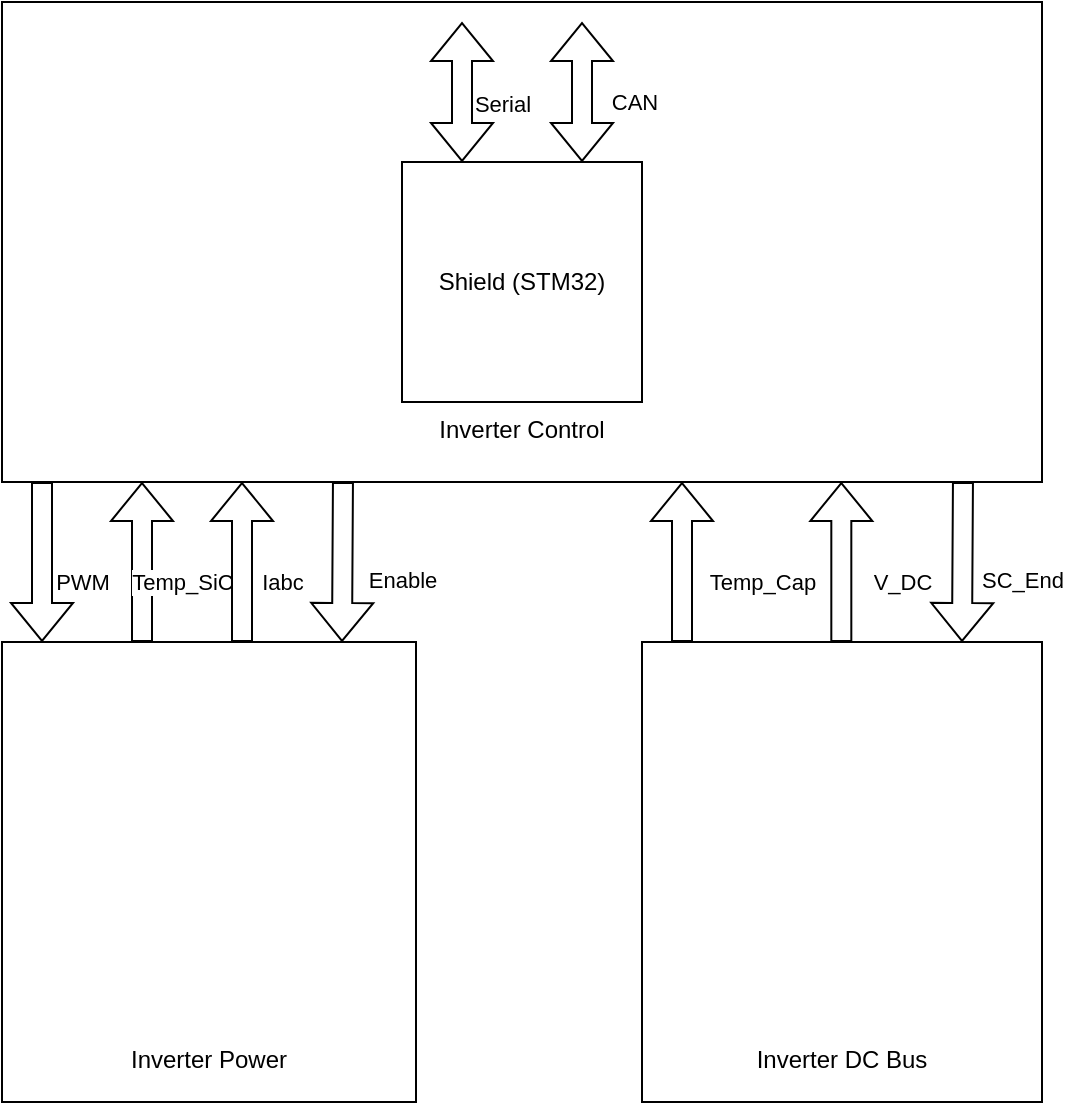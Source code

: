 <mxfile version="21.6.9" type="github">
  <diagram name="Página-1" id="Jy2laTJSRQjfN95-dnM8">
    <mxGraphModel dx="989" dy="571" grid="1" gridSize="10" guides="1" tooltips="1" connect="1" arrows="1" fold="1" page="1" pageScale="1" pageWidth="827" pageHeight="1169" math="0" shadow="0">
      <root>
        <mxCell id="0" />
        <mxCell id="1" parent="0" />
        <mxCell id="A1l-bd0E0Y_Q0n0ILJGn-7" value="&lt;br&gt;&lt;br&gt;&lt;br&gt;&lt;br&gt;&lt;br&gt;&lt;br&gt;&lt;br&gt;&lt;br&gt;&lt;br&gt;&lt;br&gt;&lt;br&gt;&lt;br&gt;&lt;br&gt;Inverter Control" style="rounded=0;whiteSpace=wrap;html=1;" vertex="1" parent="1">
          <mxGeometry x="160" width="520" height="240" as="geometry" />
        </mxCell>
        <mxCell id="r6BQJi9y0me9pl01Vemt-1" value="Shield (STM32)" style="whiteSpace=wrap;html=1;aspect=fixed;" parent="1" vertex="1">
          <mxGeometry x="360" y="80" width="120" height="120" as="geometry" />
        </mxCell>
        <mxCell id="A1l-bd0E0Y_Q0n0ILJGn-2" value="" style="shape=flexArrow;endArrow=classic;startArrow=classic;html=1;rounded=0;" edge="1" parent="1">
          <mxGeometry width="100" height="100" relative="1" as="geometry">
            <mxPoint x="450" y="80" as="sourcePoint" />
            <mxPoint x="450" y="10" as="targetPoint" />
          </mxGeometry>
        </mxCell>
        <mxCell id="A1l-bd0E0Y_Q0n0ILJGn-3" value="CAN" style="edgeLabel;html=1;align=center;verticalAlign=middle;resizable=0;points=[];" vertex="1" connectable="0" parent="A1l-bd0E0Y_Q0n0ILJGn-2">
          <mxGeometry x="-0.449" y="-1" relative="1" as="geometry">
            <mxPoint x="25" y="-11" as="offset" />
          </mxGeometry>
        </mxCell>
        <mxCell id="A1l-bd0E0Y_Q0n0ILJGn-4" value="" style="shape=flexArrow;endArrow=classic;startArrow=classic;html=1;rounded=0;" edge="1" parent="1">
          <mxGeometry width="100" height="100" relative="1" as="geometry">
            <mxPoint x="390" y="80" as="sourcePoint" />
            <mxPoint x="390" y="10" as="targetPoint" />
          </mxGeometry>
        </mxCell>
        <mxCell id="A1l-bd0E0Y_Q0n0ILJGn-5" value="Serial" style="edgeLabel;html=1;align=center;verticalAlign=middle;resizable=0;points=[];" vertex="1" connectable="0" parent="A1l-bd0E0Y_Q0n0ILJGn-4">
          <mxGeometry x="0.162" y="-2" relative="1" as="geometry">
            <mxPoint x="18" y="11" as="offset" />
          </mxGeometry>
        </mxCell>
        <mxCell id="A1l-bd0E0Y_Q0n0ILJGn-8" value="&lt;br&gt;&lt;br&gt;&lt;br&gt;&lt;br&gt;&lt;br&gt;&lt;br&gt;&lt;br&gt;&lt;br&gt;&lt;br&gt;&lt;br&gt;&lt;br&gt;&lt;br&gt;&lt;br&gt;Inverter Power" style="rounded=0;whiteSpace=wrap;html=1;" vertex="1" parent="1">
          <mxGeometry x="160" y="320" width="207" height="230" as="geometry" />
        </mxCell>
        <mxCell id="A1l-bd0E0Y_Q0n0ILJGn-9" value="&lt;br&gt;&lt;br&gt;&lt;br&gt;&lt;br&gt;&lt;br&gt;&lt;br&gt;&lt;br&gt;&lt;br&gt;&lt;br&gt;&lt;br&gt;&lt;br&gt;&lt;br&gt;&lt;br&gt;Inverter DC Bus" style="rounded=0;whiteSpace=wrap;html=1;" vertex="1" parent="1">
          <mxGeometry x="480" y="320" width="200" height="230" as="geometry" />
        </mxCell>
        <mxCell id="A1l-bd0E0Y_Q0n0ILJGn-10" value="" style="shape=flexArrow;endArrow=classic;html=1;rounded=0;" edge="1" parent="1">
          <mxGeometry width="50" height="50" relative="1" as="geometry">
            <mxPoint x="180" y="240" as="sourcePoint" />
            <mxPoint x="180" y="320" as="targetPoint" />
          </mxGeometry>
        </mxCell>
        <mxCell id="A1l-bd0E0Y_Q0n0ILJGn-11" value="PWM" style="edgeLabel;html=1;align=center;verticalAlign=middle;resizable=0;points=[];" vertex="1" connectable="0" parent="A1l-bd0E0Y_Q0n0ILJGn-10">
          <mxGeometry x="0.798" y="-4" relative="1" as="geometry">
            <mxPoint x="24" y="-22" as="offset" />
          </mxGeometry>
        </mxCell>
        <mxCell id="A1l-bd0E0Y_Q0n0ILJGn-12" value="" style="shape=flexArrow;endArrow=classic;html=1;rounded=0;exitX=0.286;exitY=-0.015;exitDx=0;exitDy=0;exitPerimeter=0;" edge="1" parent="1">
          <mxGeometry width="50" height="50" relative="1" as="geometry">
            <mxPoint x="230.002" y="320.0" as="sourcePoint" />
            <mxPoint x="230" y="240" as="targetPoint" />
          </mxGeometry>
        </mxCell>
        <mxCell id="A1l-bd0E0Y_Q0n0ILJGn-13" value="Temp_SiC" style="edgeLabel;html=1;align=center;verticalAlign=middle;resizable=0;points=[];" vertex="1" connectable="0" parent="A1l-bd0E0Y_Q0n0ILJGn-12">
          <mxGeometry x="0.798" y="-4" relative="1" as="geometry">
            <mxPoint x="16" y="42" as="offset" />
          </mxGeometry>
        </mxCell>
        <mxCell id="A1l-bd0E0Y_Q0n0ILJGn-14" value="" style="shape=flexArrow;endArrow=classic;html=1;rounded=0;exitX=0.286;exitY=-0.015;exitDx=0;exitDy=0;exitPerimeter=0;" edge="1" parent="1">
          <mxGeometry width="50" height="50" relative="1" as="geometry">
            <mxPoint x="280.002" y="320.0" as="sourcePoint" />
            <mxPoint x="280" y="240" as="targetPoint" />
          </mxGeometry>
        </mxCell>
        <mxCell id="A1l-bd0E0Y_Q0n0ILJGn-15" value="Iabc" style="edgeLabel;html=1;align=center;verticalAlign=middle;resizable=0;points=[];" vertex="1" connectable="0" parent="A1l-bd0E0Y_Q0n0ILJGn-14">
          <mxGeometry x="0.798" y="-4" relative="1" as="geometry">
            <mxPoint x="16" y="42" as="offset" />
          </mxGeometry>
        </mxCell>
        <mxCell id="A1l-bd0E0Y_Q0n0ILJGn-16" value="" style="shape=flexArrow;endArrow=classic;html=1;rounded=0;exitX=0.286;exitY=-0.015;exitDx=0;exitDy=0;exitPerimeter=0;" edge="1" parent="1">
          <mxGeometry width="50" height="50" relative="1" as="geometry">
            <mxPoint x="500.002" y="320.0" as="sourcePoint" />
            <mxPoint x="500" y="240" as="targetPoint" />
          </mxGeometry>
        </mxCell>
        <mxCell id="A1l-bd0E0Y_Q0n0ILJGn-17" value="Temp_Cap" style="edgeLabel;html=1;align=center;verticalAlign=middle;resizable=0;points=[];" vertex="1" connectable="0" parent="A1l-bd0E0Y_Q0n0ILJGn-16">
          <mxGeometry x="0.798" y="-4" relative="1" as="geometry">
            <mxPoint x="36" y="42" as="offset" />
          </mxGeometry>
        </mxCell>
        <mxCell id="A1l-bd0E0Y_Q0n0ILJGn-18" value="" style="shape=flexArrow;endArrow=classic;html=1;rounded=0;exitX=0.286;exitY=-0.015;exitDx=0;exitDy=0;exitPerimeter=0;" edge="1" parent="1">
          <mxGeometry width="50" height="50" relative="1" as="geometry">
            <mxPoint x="579.662" y="320.0" as="sourcePoint" />
            <mxPoint x="579.66" y="240" as="targetPoint" />
          </mxGeometry>
        </mxCell>
        <mxCell id="A1l-bd0E0Y_Q0n0ILJGn-19" value="V_DC" style="edgeLabel;html=1;align=center;verticalAlign=middle;resizable=0;points=[];" vertex="1" connectable="0" parent="A1l-bd0E0Y_Q0n0ILJGn-18">
          <mxGeometry x="0.798" y="-4" relative="1" as="geometry">
            <mxPoint x="26" y="42" as="offset" />
          </mxGeometry>
        </mxCell>
        <mxCell id="A1l-bd0E0Y_Q0n0ILJGn-20" value="" style="shape=flexArrow;endArrow=classic;html=1;rounded=0;exitX=0.199;exitY=0.994;exitDx=0;exitDy=0;exitPerimeter=0;" edge="1" parent="1">
          <mxGeometry width="50" height="50" relative="1" as="geometry">
            <mxPoint x="640.48" y="240.0" as="sourcePoint" />
            <mxPoint x="640" y="320" as="targetPoint" />
          </mxGeometry>
        </mxCell>
        <mxCell id="A1l-bd0E0Y_Q0n0ILJGn-21" value="SC_End" style="edgeLabel;html=1;align=center;verticalAlign=middle;resizable=0;points=[];" vertex="1" connectable="0" parent="A1l-bd0E0Y_Q0n0ILJGn-20">
          <mxGeometry x="0.798" y="-4" relative="1" as="geometry">
            <mxPoint x="34" y="-23" as="offset" />
          </mxGeometry>
        </mxCell>
        <mxCell id="A1l-bd0E0Y_Q0n0ILJGn-22" value="" style="shape=flexArrow;endArrow=classic;html=1;rounded=0;exitX=0.199;exitY=0.994;exitDx=0;exitDy=0;exitPerimeter=0;" edge="1" parent="1">
          <mxGeometry width="50" height="50" relative="1" as="geometry">
            <mxPoint x="330.48" y="240.0" as="sourcePoint" />
            <mxPoint x="330" y="320" as="targetPoint" />
          </mxGeometry>
        </mxCell>
        <mxCell id="A1l-bd0E0Y_Q0n0ILJGn-23" value="Enable" style="edgeLabel;html=1;align=center;verticalAlign=middle;resizable=0;points=[];" vertex="1" connectable="0" parent="A1l-bd0E0Y_Q0n0ILJGn-22">
          <mxGeometry x="0.798" y="-4" relative="1" as="geometry">
            <mxPoint x="34" y="-23" as="offset" />
          </mxGeometry>
        </mxCell>
      </root>
    </mxGraphModel>
  </diagram>
</mxfile>
